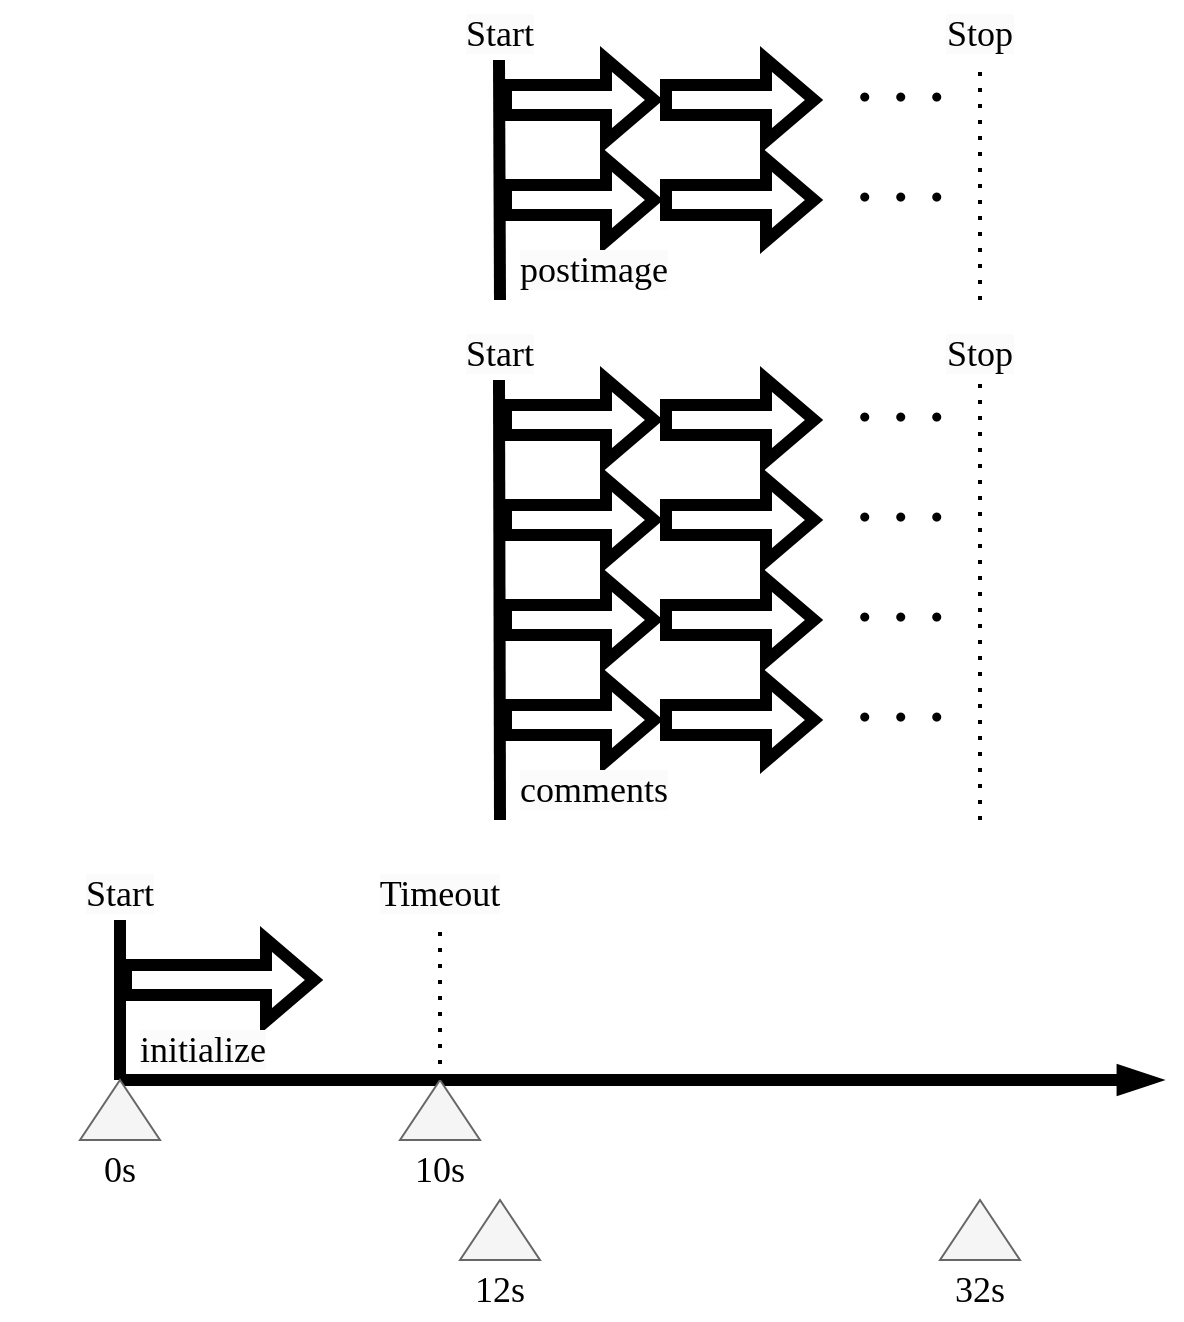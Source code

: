 <mxfile version="20.8.16" type="device"><diagram name="ページ1" id="vG5THm4V9HQ7JAnldun8"><mxGraphModel dx="1793" dy="1065" grid="1" gridSize="10" guides="1" tooltips="1" connect="1" arrows="1" fold="1" page="1" pageScale="1" pageWidth="2339" pageHeight="3300" math="0" shadow="0"><root><mxCell id="0"/><mxCell id="1" parent="0"/><mxCell id="0u2U66k73zUkCzXqY7Fn-1" value="" style="endArrow=blockThin;html=1;rounded=0;strokeWidth=6;endFill=1;endSize=6;" edge="1" parent="1"><mxGeometry width="50" height="50" relative="1" as="geometry"><mxPoint x="200" y="550" as="sourcePoint"/><mxPoint x="720" y="550" as="targetPoint"/></mxGeometry></mxCell><mxCell id="0u2U66k73zUkCzXqY7Fn-2" value="" style="endArrow=none;html=1;rounded=0;strokeWidth=6;endSize=6;" edge="1" parent="1"><mxGeometry width="50" height="50" relative="1" as="geometry"><mxPoint x="200" y="550" as="sourcePoint"/><mxPoint x="200" y="470" as="targetPoint"/></mxGeometry></mxCell><mxCell id="0u2U66k73zUkCzXqY7Fn-5" value="" style="group" vertex="1" connectable="0" parent="1"><mxGeometry x="140" y="550" width="120" height="60" as="geometry"/></mxCell><mxCell id="0u2U66k73zUkCzXqY7Fn-3" value="" style="triangle;whiteSpace=wrap;html=1;fillColor=#f5f5f5;fontColor=#333333;strokeColor=#666666;rotation=-90;" vertex="1" parent="0u2U66k73zUkCzXqY7Fn-5"><mxGeometry x="45" y="-5" width="30" height="40" as="geometry"/></mxCell><mxCell id="0u2U66k73zUkCzXqY7Fn-4" value="0s" style="text;html=1;strokeColor=none;fillColor=none;align=center;verticalAlign=middle;whiteSpace=wrap;rounded=0;fontFamily=Noto Sans Japanese;fontSource=https%3A%2F%2Ffonts.googleapis.com%2Fcss%3Ffamily%3DNoto%2BSans%2BJapanese;fontSize=18;" vertex="1" parent="0u2U66k73zUkCzXqY7Fn-5"><mxGeometry y="30" width="120" height="30" as="geometry"/></mxCell><mxCell id="0u2U66k73zUkCzXqY7Fn-6" value="" style="group" vertex="1" connectable="0" parent="1"><mxGeometry x="300" y="550" width="120" height="60" as="geometry"/></mxCell><mxCell id="0u2U66k73zUkCzXqY7Fn-7" value="" style="triangle;whiteSpace=wrap;html=1;fillColor=#f5f5f5;fontColor=#333333;strokeColor=#666666;rotation=-90;" vertex="1" parent="0u2U66k73zUkCzXqY7Fn-6"><mxGeometry x="45" y="-5" width="30" height="40" as="geometry"/></mxCell><mxCell id="0u2U66k73zUkCzXqY7Fn-8" value="10s" style="text;html=1;strokeColor=none;fillColor=none;align=center;verticalAlign=middle;whiteSpace=wrap;rounded=0;fontFamily=Noto Sans Japanese;fontSource=https%3A%2F%2Ffonts.googleapis.com%2Fcss%3Ffamily%3DNoto%2BSans%2BJapanese;fontSize=18;" vertex="1" parent="0u2U66k73zUkCzXqY7Fn-6"><mxGeometry y="30" width="120" height="30" as="geometry"/></mxCell><mxCell id="0u2U66k73zUkCzXqY7Fn-10" value="" style="group" vertex="1" connectable="0" parent="1"><mxGeometry x="330" y="610" width="120" height="60" as="geometry"/></mxCell><mxCell id="0u2U66k73zUkCzXqY7Fn-11" value="" style="triangle;whiteSpace=wrap;html=1;fillColor=#f5f5f5;fontColor=#333333;strokeColor=#666666;rotation=-90;" vertex="1" parent="0u2U66k73zUkCzXqY7Fn-10"><mxGeometry x="45" y="-5" width="30" height="40" as="geometry"/></mxCell><mxCell id="0u2U66k73zUkCzXqY7Fn-12" value="12s" style="text;html=1;strokeColor=none;fillColor=none;align=center;verticalAlign=middle;whiteSpace=wrap;rounded=0;fontFamily=Noto Sans Japanese;fontSource=https%3A%2F%2Ffonts.googleapis.com%2Fcss%3Ffamily%3DNoto%2BSans%2BJapanese;fontSize=18;" vertex="1" parent="0u2U66k73zUkCzXqY7Fn-10"><mxGeometry y="30" width="120" height="30" as="geometry"/></mxCell><mxCell id="0u2U66k73zUkCzXqY7Fn-15" value="" style="group" vertex="1" connectable="0" parent="1"><mxGeometry x="570" y="610" width="120" height="60" as="geometry"/></mxCell><mxCell id="0u2U66k73zUkCzXqY7Fn-16" value="" style="triangle;whiteSpace=wrap;html=1;fillColor=#f5f5f5;fontColor=#333333;strokeColor=#666666;rotation=-90;" vertex="1" parent="0u2U66k73zUkCzXqY7Fn-15"><mxGeometry x="45" y="-5" width="30" height="40" as="geometry"/></mxCell><mxCell id="0u2U66k73zUkCzXqY7Fn-17" value="32s" style="text;html=1;strokeColor=none;fillColor=none;align=center;verticalAlign=middle;whiteSpace=wrap;rounded=0;fontFamily=Noto Sans Japanese;fontSource=https%3A%2F%2Ffonts.googleapis.com%2Fcss%3Ffamily%3DNoto%2BSans%2BJapanese;fontSize=18;" vertex="1" parent="0u2U66k73zUkCzXqY7Fn-15"><mxGeometry y="30" width="120" height="30" as="geometry"/></mxCell><mxCell id="0u2U66k73zUkCzXqY7Fn-18" value="" style="shape=flexArrow;endArrow=classic;html=1;rounded=0;strokeWidth=6;fontFamily=Noto Sans Japanese;fontSource=https%3A%2F%2Ffonts.googleapis.com%2Fcss%3Ffamily%3DNoto%2BSans%2BJapanese;fontSize=18;endSize=6;" edge="1" parent="1"><mxGeometry width="50" height="50" relative="1" as="geometry"><mxPoint x="200" y="500" as="sourcePoint"/><mxPoint x="300" y="500" as="targetPoint"/></mxGeometry></mxCell><mxCell id="0u2U66k73zUkCzXqY7Fn-19" value="" style="endArrow=none;dashed=1;html=1;dashPattern=1 3;strokeWidth=2;rounded=0;fontFamily=Noto Sans Japanese;fontSource=https%3A%2F%2Ffonts.googleapis.com%2Fcss%3Ffamily%3DNoto%2BSans%2BJapanese;fontSize=18;endSize=6;" edge="1" parent="1"><mxGeometry width="50" height="50" relative="1" as="geometry"><mxPoint x="360" y="550" as="sourcePoint"/><mxPoint x="360" y="470" as="targetPoint"/></mxGeometry></mxCell><mxCell id="0u2U66k73zUkCzXqY7Fn-20" value="&lt;span style=&quot;color: rgb(0, 0, 0); font-family: &amp;quot;Noto Sans Japanese&amp;quot;; font-size: 18px; font-style: normal; font-variant-ligatures: normal; font-variant-caps: normal; font-weight: 400; letter-spacing: normal; orphans: 2; text-indent: 0px; text-transform: none; widows: 2; word-spacing: 0px; -webkit-text-stroke-width: 0px; background-color: rgb(251, 251, 251); text-decoration-thickness: initial; text-decoration-style: initial; text-decoration-color: initial; float: none; display: inline !important;&quot;&gt;Timeout&lt;/span&gt;" style="text;whiteSpace=wrap;html=1;fontSize=18;fontFamily=Noto Sans Japanese;align=center;" vertex="1" parent="1"><mxGeometry x="320" y="440" width="80" height="30" as="geometry"/></mxCell><mxCell id="0u2U66k73zUkCzXqY7Fn-21" value="&lt;span style=&quot;color: rgb(0, 0, 0); font-family: &amp;quot;Noto Sans Japanese&amp;quot;; font-size: 18px; font-style: normal; font-variant-ligatures: normal; font-variant-caps: normal; font-weight: 400; letter-spacing: normal; orphans: 2; text-indent: 0px; text-transform: none; widows: 2; word-spacing: 0px; -webkit-text-stroke-width: 0px; background-color: rgb(251, 251, 251); text-decoration-thickness: initial; text-decoration-style: initial; text-decoration-color: initial; float: none; display: inline !important;&quot;&gt;Start&lt;/span&gt;" style="text;whiteSpace=wrap;html=1;fontSize=18;fontFamily=Noto Sans Japanese;align=center;" vertex="1" parent="1"><mxGeometry x="160" y="440" width="80" height="30" as="geometry"/></mxCell><mxCell id="0u2U66k73zUkCzXqY7Fn-22" value="&lt;span style=&quot;color: rgb(0, 0, 0); font-family: &amp;quot;Noto Sans Japanese&amp;quot;; font-size: 18px; font-style: normal; font-variant-ligatures: normal; font-variant-caps: normal; font-weight: 400; letter-spacing: normal; orphans: 2; text-indent: 0px; text-transform: none; widows: 2; word-spacing: 0px; -webkit-text-stroke-width: 0px; background-color: rgb(251, 251, 251); text-decoration-thickness: initial; text-decoration-style: initial; text-decoration-color: initial; float: none; display: inline !important;&quot;&gt;initialize&lt;/span&gt;" style="text;whiteSpace=wrap;html=1;fontSize=18;fontFamily=Noto Sans Japanese;align=left;spacing=10;" vertex="1" parent="1"><mxGeometry x="200" y="510" width="160" height="40" as="geometry"/></mxCell><mxCell id="0u2U66k73zUkCzXqY7Fn-24" value="" style="endArrow=none;html=1;rounded=0;strokeWidth=6;endSize=6;exitX=0;exitY=1;exitDx=0;exitDy=0;" edge="1" parent="1" source="0u2U66k73zUkCzXqY7Fn-40"><mxGeometry width="50" height="50" relative="1" as="geometry"><mxPoint x="390" y="390" as="sourcePoint"/><mxPoint x="389.5" y="200" as="targetPoint"/></mxGeometry></mxCell><mxCell id="0u2U66k73zUkCzXqY7Fn-25" value="" style="endArrow=none;html=1;rounded=0;strokeWidth=6;endSize=6;exitX=0;exitY=1;exitDx=0;exitDy=0;" edge="1" parent="1" source="0u2U66k73zUkCzXqY7Fn-38"><mxGeometry width="50" height="50" relative="1" as="geometry"><mxPoint x="389.5" y="120" as="sourcePoint"/><mxPoint x="389.5" y="40" as="targetPoint"/></mxGeometry></mxCell><mxCell id="0u2U66k73zUkCzXqY7Fn-26" value="&lt;span style=&quot;color: rgb(0, 0, 0); font-family: &amp;quot;Noto Sans Japanese&amp;quot;; font-size: 18px; font-style: normal; font-variant-ligatures: normal; font-variant-caps: normal; font-weight: 400; letter-spacing: normal; orphans: 2; text-indent: 0px; text-transform: none; widows: 2; word-spacing: 0px; -webkit-text-stroke-width: 0px; background-color: rgb(251, 251, 251); text-decoration-thickness: initial; text-decoration-style: initial; text-decoration-color: initial; float: none; display: inline !important;&quot;&gt;Start&lt;/span&gt;" style="text;whiteSpace=wrap;html=1;fontSize=18;fontFamily=Noto Sans Japanese;align=center;" vertex="1" parent="1"><mxGeometry x="350" y="170" width="80" height="30" as="geometry"/></mxCell><mxCell id="0u2U66k73zUkCzXqY7Fn-27" value="&lt;span style=&quot;color: rgb(0, 0, 0); font-family: &amp;quot;Noto Sans Japanese&amp;quot;; font-size: 18px; font-style: normal; font-variant-ligatures: normal; font-variant-caps: normal; font-weight: 400; letter-spacing: normal; orphans: 2; text-indent: 0px; text-transform: none; widows: 2; word-spacing: 0px; -webkit-text-stroke-width: 0px; background-color: rgb(251, 251, 251); text-decoration-thickness: initial; text-decoration-style: initial; text-decoration-color: initial; float: none; display: inline !important;&quot;&gt;Start&lt;/span&gt;" style="text;whiteSpace=wrap;html=1;fontSize=18;fontFamily=Noto Sans Japanese;align=center;" vertex="1" parent="1"><mxGeometry x="350" y="10" width="80" height="30" as="geometry"/></mxCell><mxCell id="0u2U66k73zUkCzXqY7Fn-29" value="" style="endArrow=none;dashed=1;html=1;dashPattern=1 3;strokeWidth=2;rounded=0;fontFamily=Noto Sans Japanese;fontSource=https%3A%2F%2Ffonts.googleapis.com%2Fcss%3Ffamily%3DNoto%2BSans%2BJapanese;fontSize=18;endSize=6;" edge="1" parent="1"><mxGeometry width="50" height="50" relative="1" as="geometry"><mxPoint x="630" y="420" as="sourcePoint"/><mxPoint x="630" y="200" as="targetPoint"/></mxGeometry></mxCell><mxCell id="0u2U66k73zUkCzXqY7Fn-30" value="&lt;span style=&quot;color: rgb(0, 0, 0); font-family: &amp;quot;Noto Sans Japanese&amp;quot;; font-size: 18px; font-style: normal; font-variant-ligatures: normal; font-variant-caps: normal; font-weight: 400; letter-spacing: normal; orphans: 2; text-indent: 0px; text-transform: none; widows: 2; word-spacing: 0px; -webkit-text-stroke-width: 0px; background-color: rgb(251, 251, 251); text-decoration-thickness: initial; text-decoration-style: initial; text-decoration-color: initial; float: none; display: inline !important;&quot;&gt;Stop&lt;/span&gt;" style="text;whiteSpace=wrap;html=1;fontSize=18;fontFamily=Noto Sans Japanese;align=center;" vertex="1" parent="1"><mxGeometry x="590" y="170" width="80" height="30" as="geometry"/></mxCell><mxCell id="0u2U66k73zUkCzXqY7Fn-31" value="" style="endArrow=none;dashed=1;html=1;dashPattern=1 3;strokeWidth=2;rounded=0;fontFamily=Noto Sans Japanese;fontSource=https%3A%2F%2Ffonts.googleapis.com%2Fcss%3Ffamily%3DNoto%2BSans%2BJapanese;fontSize=18;endSize=6;" edge="1" parent="1"><mxGeometry width="50" height="50" relative="1" as="geometry"><mxPoint x="630" y="160" as="sourcePoint"/><mxPoint x="630" y="40" as="targetPoint"/></mxGeometry></mxCell><mxCell id="0u2U66k73zUkCzXqY7Fn-32" value="&lt;span style=&quot;color: rgb(0, 0, 0); font-family: &amp;quot;Noto Sans Japanese&amp;quot;; font-size: 18px; font-style: normal; font-variant-ligatures: normal; font-variant-caps: normal; font-weight: 400; letter-spacing: normal; orphans: 2; text-indent: 0px; text-transform: none; widows: 2; word-spacing: 0px; -webkit-text-stroke-width: 0px; background-color: rgb(251, 251, 251); text-decoration-thickness: initial; text-decoration-style: initial; text-decoration-color: initial; float: none; display: inline !important;&quot;&gt;Stop&lt;/span&gt;" style="text;whiteSpace=wrap;html=1;fontSize=18;fontFamily=Noto Sans Japanese;align=center;" vertex="1" parent="1"><mxGeometry x="590" y="10" width="80" height="30" as="geometry"/></mxCell><mxCell id="0u2U66k73zUkCzXqY7Fn-33" value="" style="shape=flexArrow;endArrow=classic;html=1;rounded=0;strokeWidth=6;fontFamily=Noto Sans Japanese;fontSource=https%3A%2F%2Ffonts.googleapis.com%2Fcss%3Ffamily%3DNoto%2BSans%2BJapanese;fontSize=18;endSize=6;" edge="1" parent="1"><mxGeometry width="50" height="50" relative="1" as="geometry"><mxPoint x="390" y="220" as="sourcePoint"/><mxPoint x="470" y="220" as="targetPoint"/></mxGeometry></mxCell><mxCell id="0u2U66k73zUkCzXqY7Fn-34" value="" style="shape=flexArrow;endArrow=classic;html=1;rounded=0;strokeWidth=6;fontFamily=Noto Sans Japanese;fontSource=https%3A%2F%2Ffonts.googleapis.com%2Fcss%3Ffamily%3DNoto%2BSans%2BJapanese;fontSize=18;endSize=6;" edge="1" parent="1"><mxGeometry width="50" height="50" relative="1" as="geometry"><mxPoint x="390" y="270" as="sourcePoint"/><mxPoint x="470" y="270" as="targetPoint"/></mxGeometry></mxCell><mxCell id="0u2U66k73zUkCzXqY7Fn-35" value="" style="shape=flexArrow;endArrow=classic;html=1;rounded=0;strokeWidth=6;fontFamily=Noto Sans Japanese;fontSource=https%3A%2F%2Ffonts.googleapis.com%2Fcss%3Ffamily%3DNoto%2BSans%2BJapanese;fontSize=18;endSize=6;" edge="1" parent="1"><mxGeometry width="50" height="50" relative="1" as="geometry"><mxPoint x="390" y="320" as="sourcePoint"/><mxPoint x="470" y="320" as="targetPoint"/></mxGeometry></mxCell><mxCell id="0u2U66k73zUkCzXqY7Fn-36" value="" style="shape=flexArrow;endArrow=classic;html=1;rounded=0;strokeWidth=6;fontFamily=Noto Sans Japanese;fontSource=https%3A%2F%2Ffonts.googleapis.com%2Fcss%3Ffamily%3DNoto%2BSans%2BJapanese;fontSize=18;endSize=6;" edge="1" parent="1"><mxGeometry width="50" height="50" relative="1" as="geometry"><mxPoint x="390" y="60" as="sourcePoint"/><mxPoint x="470" y="60" as="targetPoint"/></mxGeometry></mxCell><mxCell id="0u2U66k73zUkCzXqY7Fn-37" value="" style="shape=flexArrow;endArrow=classic;html=1;rounded=0;strokeWidth=6;fontFamily=Noto Sans Japanese;fontSource=https%3A%2F%2Ffonts.googleapis.com%2Fcss%3Ffamily%3DNoto%2BSans%2BJapanese;fontSize=18;endSize=6;" edge="1" parent="1"><mxGeometry width="50" height="50" relative="1" as="geometry"><mxPoint x="390" y="110" as="sourcePoint"/><mxPoint x="470" y="110" as="targetPoint"/></mxGeometry></mxCell><mxCell id="0u2U66k73zUkCzXqY7Fn-38" value="&lt;span style=&quot;color: rgb(0, 0, 0); font-family: &amp;quot;Noto Sans Japanese&amp;quot;; font-size: 18px; font-style: normal; font-variant-ligatures: normal; font-variant-caps: normal; font-weight: 400; letter-spacing: normal; orphans: 2; text-indent: 0px; text-transform: none; widows: 2; word-spacing: 0px; -webkit-text-stroke-width: 0px; background-color: rgb(251, 251, 251); text-decoration-thickness: initial; text-decoration-style: initial; text-decoration-color: initial; float: none; display: inline !important;&quot;&gt;postimage&lt;/span&gt;" style="text;whiteSpace=wrap;html=1;fontSize=18;fontFamily=Noto Sans Japanese;align=left;spacing=10;" vertex="1" parent="1"><mxGeometry x="390" y="120" width="160" height="40" as="geometry"/></mxCell><mxCell id="0u2U66k73zUkCzXqY7Fn-39" value="" style="shape=flexArrow;endArrow=classic;html=1;rounded=0;strokeWidth=6;fontFamily=Noto Sans Japanese;fontSource=https%3A%2F%2Ffonts.googleapis.com%2Fcss%3Ffamily%3DNoto%2BSans%2BJapanese;fontSize=18;endSize=6;" edge="1" parent="1"><mxGeometry width="50" height="50" relative="1" as="geometry"><mxPoint x="390" y="370" as="sourcePoint"/><mxPoint x="470" y="370" as="targetPoint"/></mxGeometry></mxCell><mxCell id="0u2U66k73zUkCzXqY7Fn-40" value="&lt;span style=&quot;color: rgb(0, 0, 0); font-family: &amp;quot;Noto Sans Japanese&amp;quot;; font-size: 18px; font-style: normal; font-variant-ligatures: normal; font-variant-caps: normal; font-weight: 400; letter-spacing: normal; orphans: 2; text-indent: 0px; text-transform: none; widows: 2; word-spacing: 0px; -webkit-text-stroke-width: 0px; background-color: rgb(251, 251, 251); text-decoration-thickness: initial; text-decoration-style: initial; text-decoration-color: initial; float: none; display: inline !important;&quot;&gt;comments&lt;/span&gt;" style="text;whiteSpace=wrap;html=1;fontSize=18;fontFamily=Noto Sans Japanese;align=left;spacing=10;" vertex="1" parent="1"><mxGeometry x="390" y="380" width="160" height="40" as="geometry"/></mxCell><mxCell id="0u2U66k73zUkCzXqY7Fn-41" value="" style="shape=flexArrow;endArrow=classic;html=1;rounded=0;strokeWidth=6;fontFamily=Noto Sans Japanese;fontSource=https%3A%2F%2Ffonts.googleapis.com%2Fcss%3Ffamily%3DNoto%2BSans%2BJapanese;fontSize=18;endSize=6;" edge="1" parent="1"><mxGeometry width="50" height="50" relative="1" as="geometry"><mxPoint x="470" y="60" as="sourcePoint"/><mxPoint x="550" y="60" as="targetPoint"/></mxGeometry></mxCell><mxCell id="0u2U66k73zUkCzXqY7Fn-43" value="" style="shape=flexArrow;endArrow=classic;html=1;rounded=0;strokeWidth=6;fontFamily=Noto Sans Japanese;fontSource=https%3A%2F%2Ffonts.googleapis.com%2Fcss%3Ffamily%3DNoto%2BSans%2BJapanese;fontSize=18;endSize=6;" edge="1" parent="1"><mxGeometry width="50" height="50" relative="1" as="geometry"><mxPoint x="470" y="110" as="sourcePoint"/><mxPoint x="550" y="110" as="targetPoint"/></mxGeometry></mxCell><mxCell id="0u2U66k73zUkCzXqY7Fn-44" value="" style="shape=flexArrow;endArrow=classic;html=1;rounded=0;strokeWidth=6;fontFamily=Noto Sans Japanese;fontSource=https%3A%2F%2Ffonts.googleapis.com%2Fcss%3Ffamily%3DNoto%2BSans%2BJapanese;fontSize=18;endSize=6;" edge="1" parent="1"><mxGeometry width="50" height="50" relative="1" as="geometry"><mxPoint x="470" y="220" as="sourcePoint"/><mxPoint x="550" y="220" as="targetPoint"/></mxGeometry></mxCell><mxCell id="0u2U66k73zUkCzXqY7Fn-45" value="" style="shape=flexArrow;endArrow=classic;html=1;rounded=0;strokeWidth=6;fontFamily=Noto Sans Japanese;fontSource=https%3A%2F%2Ffonts.googleapis.com%2Fcss%3Ffamily%3DNoto%2BSans%2BJapanese;fontSize=18;endSize=6;" edge="1" parent="1"><mxGeometry width="50" height="50" relative="1" as="geometry"><mxPoint x="470" y="270" as="sourcePoint"/><mxPoint x="550" y="270" as="targetPoint"/></mxGeometry></mxCell><mxCell id="0u2U66k73zUkCzXqY7Fn-46" value="" style="shape=flexArrow;endArrow=classic;html=1;rounded=0;strokeWidth=6;fontFamily=Noto Sans Japanese;fontSource=https%3A%2F%2Ffonts.googleapis.com%2Fcss%3Ffamily%3DNoto%2BSans%2BJapanese;fontSize=18;endSize=6;" edge="1" parent="1"><mxGeometry width="50" height="50" relative="1" as="geometry"><mxPoint x="470" y="320" as="sourcePoint"/><mxPoint x="550" y="320" as="targetPoint"/></mxGeometry></mxCell><mxCell id="0u2U66k73zUkCzXqY7Fn-47" value="" style="shape=flexArrow;endArrow=classic;html=1;rounded=0;strokeWidth=6;fontFamily=Noto Sans Japanese;fontSource=https%3A%2F%2Ffonts.googleapis.com%2Fcss%3Ffamily%3DNoto%2BSans%2BJapanese;fontSize=18;endSize=6;" edge="1" parent="1"><mxGeometry width="50" height="50" relative="1" as="geometry"><mxPoint x="470" y="370" as="sourcePoint"/><mxPoint x="550" y="370" as="targetPoint"/></mxGeometry></mxCell><mxCell id="0u2U66k73zUkCzXqY7Fn-48" value="・・・" style="text;whiteSpace=wrap;html=1;fontSize=18;fontFamily=Noto Sans Japanese;align=center;verticalAlign=middle;fontStyle=1" vertex="1" parent="1"><mxGeometry x="550" y="40" width="80" height="40" as="geometry"/></mxCell><mxCell id="0u2U66k73zUkCzXqY7Fn-49" value="・・・" style="text;whiteSpace=wrap;html=1;fontSize=18;fontFamily=Noto Sans Japanese;align=center;verticalAlign=middle;fontStyle=1" vertex="1" parent="1"><mxGeometry x="550" y="90" width="80" height="40" as="geometry"/></mxCell><mxCell id="0u2U66k73zUkCzXqY7Fn-50" value="・・・" style="text;whiteSpace=wrap;html=1;fontSize=18;fontFamily=Noto Sans Japanese;align=center;verticalAlign=middle;fontStyle=1" vertex="1" parent="1"><mxGeometry x="550" y="200" width="80" height="40" as="geometry"/></mxCell><mxCell id="0u2U66k73zUkCzXqY7Fn-51" value="・・・" style="text;whiteSpace=wrap;html=1;fontSize=18;fontFamily=Noto Sans Japanese;align=center;verticalAlign=middle;fontStyle=1" vertex="1" parent="1"><mxGeometry x="550" y="250" width="80" height="40" as="geometry"/></mxCell><mxCell id="0u2U66k73zUkCzXqY7Fn-52" value="・・・" style="text;whiteSpace=wrap;html=1;fontSize=18;fontFamily=Noto Sans Japanese;align=center;verticalAlign=middle;fontStyle=1" vertex="1" parent="1"><mxGeometry x="550" y="300" width="80" height="40" as="geometry"/></mxCell><mxCell id="0u2U66k73zUkCzXqY7Fn-53" value="・・・" style="text;whiteSpace=wrap;html=1;fontSize=18;fontFamily=Noto Sans Japanese;align=center;verticalAlign=middle;fontStyle=1" vertex="1" parent="1"><mxGeometry x="550" y="350" width="80" height="40" as="geometry"/></mxCell></root></mxGraphModel></diagram></mxfile>